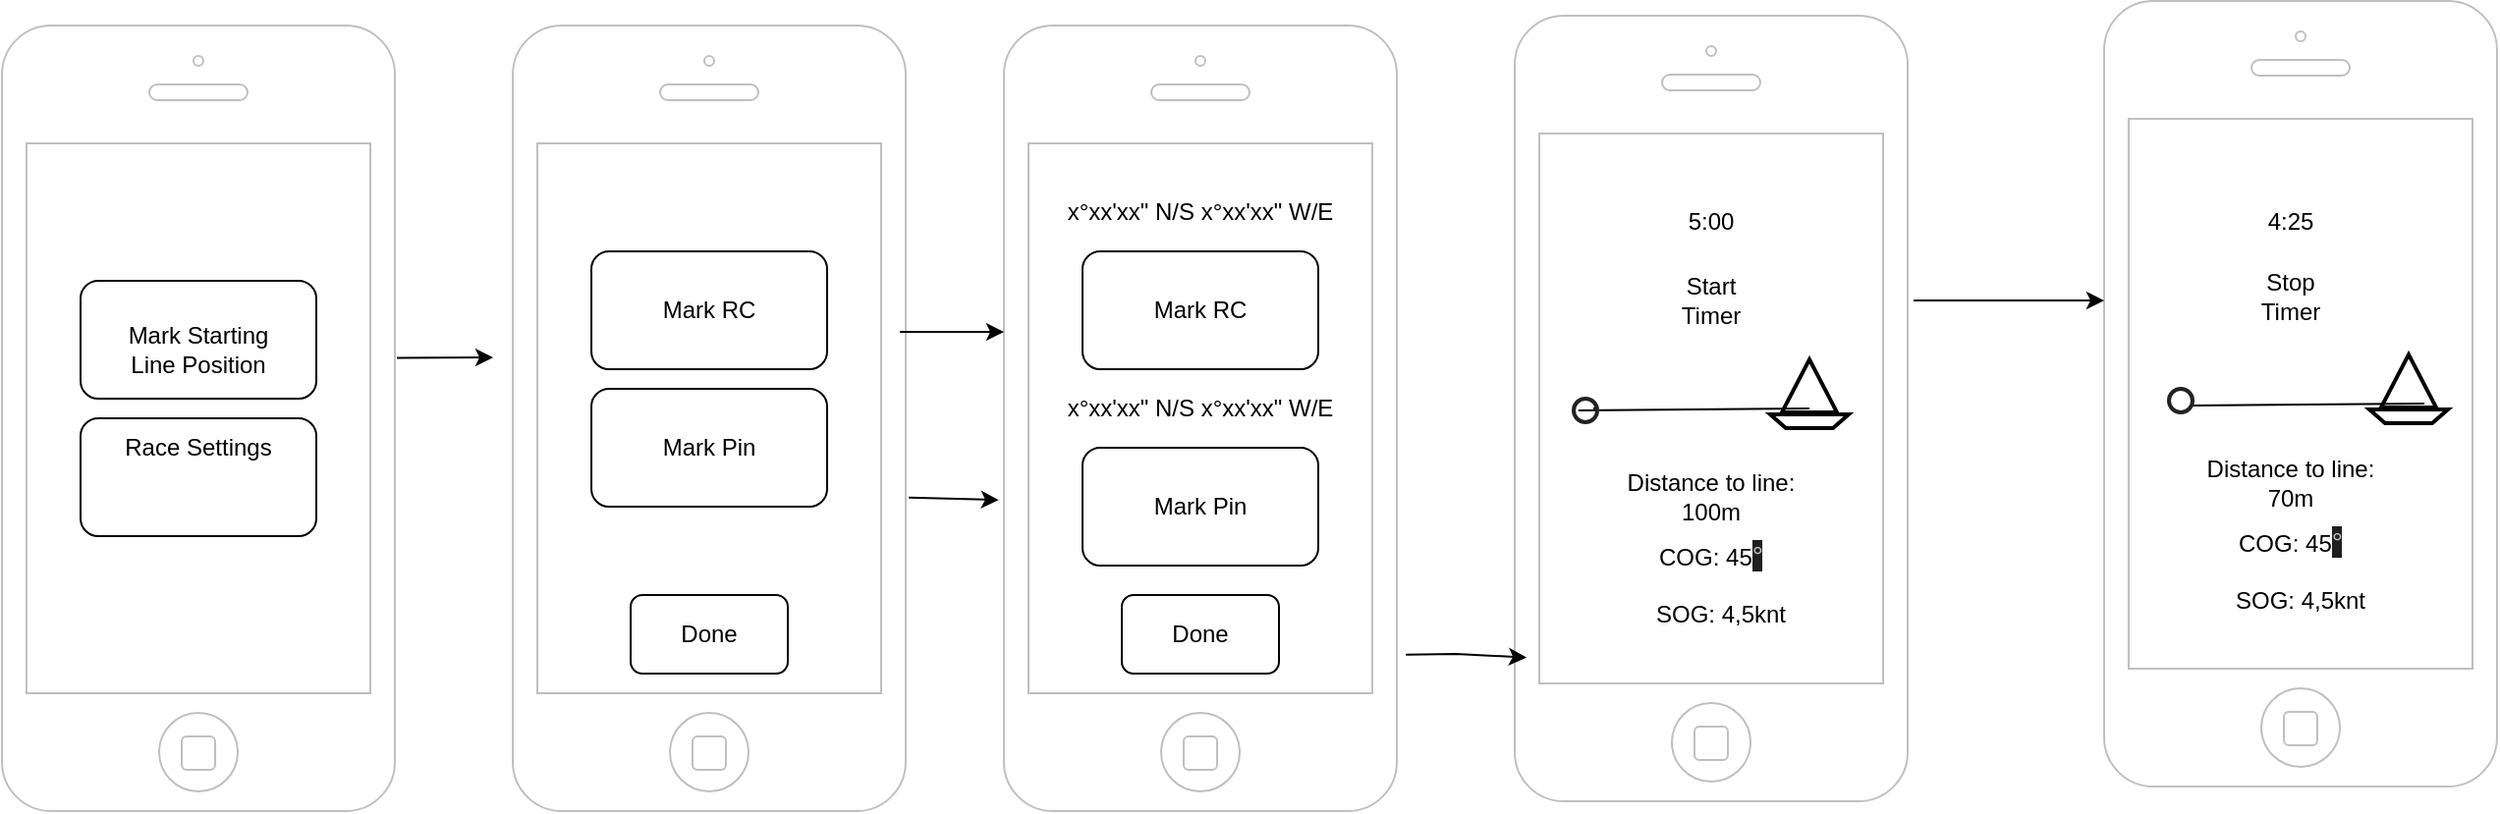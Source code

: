 <mxfile version="24.7.17">
  <diagram name="Page-1" id="Qmsqfayur9VRvceG9xc0">
    <mxGraphModel dx="1563" dy="932" grid="1" gridSize="10" guides="1" tooltips="1" connect="1" arrows="1" fold="1" page="1" pageScale="1" pageWidth="1654" pageHeight="2336" math="0" shadow="0">
      <root>
        <mxCell id="0" />
        <mxCell id="1" parent="0" />
        <mxCell id="iy4lIQVxWlbtmkeTVr29-3" value="" style="html=1;verticalLabelPosition=bottom;labelBackgroundColor=#ffffff;verticalAlign=top;shadow=0;dashed=0;strokeWidth=1;shape=mxgraph.ios7.misc.iphone;strokeColor=#c0c0c0;" vertex="1" parent="1">
          <mxGeometry x="70" y="80" width="200" height="400" as="geometry" />
        </mxCell>
        <mxCell id="iy4lIQVxWlbtmkeTVr29-4" value="" style="html=1;verticalLabelPosition=bottom;labelBackgroundColor=#ffffff;verticalAlign=top;shadow=0;dashed=0;strokeWidth=1;shape=mxgraph.ios7.misc.iphone;strokeColor=#c0c0c0;" vertex="1" parent="1">
          <mxGeometry x="330" y="80" width="200" height="400" as="geometry" />
        </mxCell>
        <mxCell id="iy4lIQVxWlbtmkeTVr29-5" value="" style="html=1;verticalLabelPosition=bottom;labelBackgroundColor=#ffffff;verticalAlign=top;shadow=0;dashed=0;strokeWidth=1;shape=mxgraph.ios7.misc.iphone;strokeColor=#c0c0c0;" vertex="1" parent="1">
          <mxGeometry x="580" y="80" width="200" height="400" as="geometry" />
        </mxCell>
        <mxCell id="iy4lIQVxWlbtmkeTVr29-6" value="Mark Starting Line Position" style="text;html=1;align=center;verticalAlign=middle;whiteSpace=wrap;rounded=0;" vertex="1" parent="1">
          <mxGeometry x="125" y="230" width="90" height="30" as="geometry" />
        </mxCell>
        <mxCell id="iy4lIQVxWlbtmkeTVr29-7" value="Race Settings" style="text;html=1;align=center;verticalAlign=middle;whiteSpace=wrap;rounded=0;" vertex="1" parent="1">
          <mxGeometry x="125" y="280" width="90" height="30" as="geometry" />
        </mxCell>
        <mxCell id="iy4lIQVxWlbtmkeTVr29-10" value="Mark RC" style="text;html=1;align=center;verticalAlign=middle;whiteSpace=wrap;rounded=0;" vertex="1" parent="1">
          <mxGeometry x="385" y="210" width="90" height="30" as="geometry" />
        </mxCell>
        <mxCell id="iy4lIQVxWlbtmkeTVr29-11" value="Mark Pin" style="text;html=1;align=center;verticalAlign=middle;whiteSpace=wrap;rounded=0;" vertex="1" parent="1">
          <mxGeometry x="385" y="280" width="90" height="30" as="geometry" />
        </mxCell>
        <mxCell id="iy4lIQVxWlbtmkeTVr29-12" value="" style="endArrow=classic;html=1;rounded=0;exitX=1.005;exitY=0.423;exitDx=0;exitDy=0;exitPerimeter=0;" edge="1" parent="1" source="iy4lIQVxWlbtmkeTVr29-3">
          <mxGeometry width="50" height="50" relative="1" as="geometry">
            <mxPoint x="410" y="360" as="sourcePoint" />
            <mxPoint x="320" y="249" as="targetPoint" />
          </mxGeometry>
        </mxCell>
        <mxCell id="iy4lIQVxWlbtmkeTVr29-14" value="" style="rounded=1;whiteSpace=wrap;html=1;fillColor=none;" vertex="1" parent="1">
          <mxGeometry x="110" y="210" width="120" height="60" as="geometry" />
        </mxCell>
        <mxCell id="iy4lIQVxWlbtmkeTVr29-15" value="" style="rounded=1;whiteSpace=wrap;html=1;fillColor=none;" vertex="1" parent="1">
          <mxGeometry x="110" y="280" width="120" height="60" as="geometry" />
        </mxCell>
        <mxCell id="iy4lIQVxWlbtmkeTVr29-16" value="" style="rounded=1;whiteSpace=wrap;html=1;fillColor=none;" vertex="1" parent="1">
          <mxGeometry x="370" y="195" width="120" height="60" as="geometry" />
        </mxCell>
        <mxCell id="iy4lIQVxWlbtmkeTVr29-17" value="" style="rounded=1;whiteSpace=wrap;html=1;fillColor=none;" vertex="1" parent="1">
          <mxGeometry x="370" y="265" width="120" height="60" as="geometry" />
        </mxCell>
        <mxCell id="iy4lIQVxWlbtmkeTVr29-18" value="" style="endArrow=classic;html=1;rounded=0;exitX=0.985;exitY=0.39;exitDx=0;exitDy=0;exitPerimeter=0;" edge="1" parent="1" source="iy4lIQVxWlbtmkeTVr29-4">
          <mxGeometry width="50" height="50" relative="1" as="geometry">
            <mxPoint x="480" y="380" as="sourcePoint" />
            <mxPoint x="580" y="236" as="targetPoint" />
          </mxGeometry>
        </mxCell>
        <mxCell id="iy4lIQVxWlbtmkeTVr29-19" value="" style="rounded=1;whiteSpace=wrap;html=1;fillColor=none;" vertex="1" parent="1">
          <mxGeometry x="620" y="195" width="120" height="60" as="geometry" />
        </mxCell>
        <mxCell id="iy4lIQVxWlbtmkeTVr29-20" value="" style="rounded=1;whiteSpace=wrap;html=1;fillColor=none;" vertex="1" parent="1">
          <mxGeometry x="620" y="295" width="120" height="60" as="geometry" />
        </mxCell>
        <mxCell id="iy4lIQVxWlbtmkeTVr29-21" value="x°xx&#39;xx&quot; N/S x°xx&#39;xx&quot; W/E" style="text;align=center;verticalAlign=middle;rounded=0;fontColor=default;whiteSpace=wrap;" vertex="1" parent="1">
          <mxGeometry x="610" y="160" width="140" height="30" as="geometry" />
        </mxCell>
        <mxCell id="iy4lIQVxWlbtmkeTVr29-22" value="x°xx&#39;xx&quot; N/S x°xx&#39;xx&quot; W/E" style="text;align=center;verticalAlign=middle;rounded=0;fontColor=default;whiteSpace=wrap;" vertex="1" parent="1">
          <mxGeometry x="610" y="260" width="140" height="30" as="geometry" />
        </mxCell>
        <mxCell id="iy4lIQVxWlbtmkeTVr29-23" value="Mark RC" style="text;html=1;align=center;verticalAlign=middle;whiteSpace=wrap;rounded=0;" vertex="1" parent="1">
          <mxGeometry x="650" y="210" width="60" height="30" as="geometry" />
        </mxCell>
        <mxCell id="iy4lIQVxWlbtmkeTVr29-24" value="Mark Pin" style="text;html=1;align=center;verticalAlign=middle;whiteSpace=wrap;rounded=0;" vertex="1" parent="1">
          <mxGeometry x="650" y="310" width="60" height="30" as="geometry" />
        </mxCell>
        <mxCell id="iy4lIQVxWlbtmkeTVr29-25" value="Done" style="rounded=1;whiteSpace=wrap;html=1;" vertex="1" parent="1">
          <mxGeometry x="390" y="370" width="80" height="40" as="geometry" />
        </mxCell>
        <mxCell id="iy4lIQVxWlbtmkeTVr29-27" value="Done" style="rounded=1;whiteSpace=wrap;html=1;" vertex="1" parent="1">
          <mxGeometry x="640" y="370" width="80" height="40" as="geometry" />
        </mxCell>
        <mxCell id="iy4lIQVxWlbtmkeTVr29-28" value="" style="endArrow=classic;html=1;rounded=0;exitX=1.008;exitY=0.601;exitDx=0;exitDy=0;exitPerimeter=0;entryX=-0.013;entryY=0.604;entryDx=0;entryDy=0;entryPerimeter=0;" edge="1" parent="1" source="iy4lIQVxWlbtmkeTVr29-4" target="iy4lIQVxWlbtmkeTVr29-5">
          <mxGeometry width="50" height="50" relative="1" as="geometry">
            <mxPoint x="537" y="246" as="sourcePoint" />
            <mxPoint x="590" y="246" as="targetPoint" />
          </mxGeometry>
        </mxCell>
        <mxCell id="iy4lIQVxWlbtmkeTVr29-29" value="" style="html=1;verticalLabelPosition=bottom;labelBackgroundColor=#ffffff;verticalAlign=top;shadow=0;dashed=0;strokeWidth=1;shape=mxgraph.ios7.misc.iphone;strokeColor=#c0c0c0;" vertex="1" parent="1">
          <mxGeometry x="840" y="75" width="200" height="400" as="geometry" />
        </mxCell>
        <mxCell id="iy4lIQVxWlbtmkeTVr29-30" value="" style="endArrow=classic;html=1;rounded=0;exitX=1.023;exitY=0.801;exitDx=0;exitDy=0;exitPerimeter=0;entryX=0.03;entryY=0.817;entryDx=0;entryDy=0;entryPerimeter=0;" edge="1" parent="1" source="iy4lIQVxWlbtmkeTVr29-5" target="iy4lIQVxWlbtmkeTVr29-29">
          <mxGeometry width="50" height="50" relative="1" as="geometry">
            <mxPoint x="542" y="330" as="sourcePoint" />
            <mxPoint x="810" y="390" as="targetPoint" />
            <Array as="points">
              <mxPoint x="810" y="400" />
            </Array>
          </mxGeometry>
        </mxCell>
        <mxCell id="iy4lIQVxWlbtmkeTVr29-31" value="5:00" style="text;html=1;align=center;verticalAlign=middle;whiteSpace=wrap;rounded=0;" vertex="1" parent="1">
          <mxGeometry x="910" y="165" width="60" height="30" as="geometry" />
        </mxCell>
        <mxCell id="iy4lIQVxWlbtmkeTVr29-32" value="Start Timer" style="text;html=1;align=center;verticalAlign=middle;whiteSpace=wrap;rounded=0;" vertex="1" parent="1">
          <mxGeometry x="910" y="205" width="60" height="30" as="geometry" />
        </mxCell>
        <mxCell id="iy4lIQVxWlbtmkeTVr29-33" value="COG: 45&lt;span style=&quot;caret-color: rgb(191, 191, 191); color: rgb(191, 191, 191); font-family: Arial, sans-serif; font-size: 14px; text-align: left; background-color: rgb(31, 31, 31);&quot;&gt;°&lt;/span&gt;" style="text;html=1;align=center;verticalAlign=middle;whiteSpace=wrap;rounded=0;" vertex="1" parent="1">
          <mxGeometry x="910" y="335" width="60" height="30" as="geometry" />
        </mxCell>
        <mxCell id="iy4lIQVxWlbtmkeTVr29-34" value="SOG: 4,5knt" style="text;html=1;align=center;verticalAlign=middle;whiteSpace=wrap;rounded=0;" vertex="1" parent="1">
          <mxGeometry x="910" y="365" width="70" height="30" as="geometry" />
        </mxCell>
        <mxCell id="iy4lIQVxWlbtmkeTVr29-35" value="Distance to line: 100m" style="text;html=1;align=center;verticalAlign=middle;whiteSpace=wrap;rounded=0;" vertex="1" parent="1">
          <mxGeometry x="890" y="305" width="100" height="30" as="geometry" />
        </mxCell>
        <mxCell id="iy4lIQVxWlbtmkeTVr29-37" value="" style="endArrow=none;html=1;rounded=0;entryX=0.2;entryY=0.5;entryDx=0;entryDy=0;entryPerimeter=0;" edge="1" parent="1" source="iy4lIQVxWlbtmkeTVr29-40" target="iy4lIQVxWlbtmkeTVr29-29">
          <mxGeometry width="50" height="50" relative="1" as="geometry">
            <mxPoint x="990" y="275" as="sourcePoint" />
            <mxPoint x="1010" y="270" as="targetPoint" />
            <Array as="points" />
          </mxGeometry>
        </mxCell>
        <mxCell id="iy4lIQVxWlbtmkeTVr29-38" value="" style="verticalLabelPosition=bottom;html=1;verticalAlign=top;strokeWidth=2;shape=mxgraph.lean_mapping.boat_shipment;align=center;" vertex="1" parent="1">
          <mxGeometry x="970" y="250" width="40" height="35" as="geometry" />
        </mxCell>
        <mxCell id="iy4lIQVxWlbtmkeTVr29-41" value="" style="endArrow=none;html=1;rounded=0;entryX=0.2;entryY=0.5;entryDx=0;entryDy=0;entryPerimeter=0;" edge="1" parent="1" target="iy4lIQVxWlbtmkeTVr29-40">
          <mxGeometry width="50" height="50" relative="1" as="geometry">
            <mxPoint x="990" y="275" as="sourcePoint" />
            <mxPoint x="880" y="275" as="targetPoint" />
            <Array as="points" />
          </mxGeometry>
        </mxCell>
        <mxCell id="iy4lIQVxWlbtmkeTVr29-40" value="" style="html=1;verticalLabelPosition=bottom;labelBackgroundColor=#ffffff;verticalAlign=top;shadow=0;dashed=0;strokeWidth=2;shape=mxgraph.ios7.misc.circle;strokeColor=#222222;fillColor=none;" vertex="1" parent="1">
          <mxGeometry x="870" y="270" width="12" height="12" as="geometry" />
        </mxCell>
        <mxCell id="iy4lIQVxWlbtmkeTVr29-42" value="" style="html=1;verticalLabelPosition=bottom;labelBackgroundColor=#ffffff;verticalAlign=top;shadow=0;dashed=0;strokeWidth=1;shape=mxgraph.ios7.misc.iphone;strokeColor=#c0c0c0;" vertex="1" parent="1">
          <mxGeometry x="1140" y="67.5" width="200" height="400" as="geometry" />
        </mxCell>
        <mxCell id="iy4lIQVxWlbtmkeTVr29-45" value="Stop Timer" style="text;html=1;align=center;verticalAlign=middle;whiteSpace=wrap;rounded=0;" vertex="1" parent="1">
          <mxGeometry x="1205" y="202.5" width="60" height="30" as="geometry" />
        </mxCell>
        <mxCell id="iy4lIQVxWlbtmkeTVr29-47" value="" style="verticalLabelPosition=bottom;html=1;verticalAlign=top;strokeWidth=2;shape=mxgraph.lean_mapping.boat_shipment;align=center;" vertex="1" parent="1">
          <mxGeometry x="1275" y="247.5" width="40" height="35" as="geometry" />
        </mxCell>
        <mxCell id="iy4lIQVxWlbtmkeTVr29-48" value="" style="endArrow=none;html=1;rounded=0;entryX=0.2;entryY=0.5;entryDx=0;entryDy=0;entryPerimeter=0;" edge="1" parent="1">
          <mxGeometry width="50" height="50" relative="1" as="geometry">
            <mxPoint x="1303" y="272.5" as="sourcePoint" />
            <mxPoint x="1185" y="273.5" as="targetPoint" />
            <Array as="points" />
          </mxGeometry>
        </mxCell>
        <mxCell id="iy4lIQVxWlbtmkeTVr29-49" value="" style="html=1;verticalLabelPosition=bottom;labelBackgroundColor=#ffffff;verticalAlign=top;shadow=0;dashed=0;strokeWidth=2;shape=mxgraph.ios7.misc.circle;strokeColor=#222222;fillColor=none;" vertex="1" parent="1">
          <mxGeometry x="1173" y="265" width="12" height="12" as="geometry" />
        </mxCell>
        <mxCell id="iy4lIQVxWlbtmkeTVr29-51" value="COG: 45&lt;span style=&quot;caret-color: rgb(191, 191, 191); color: rgb(191, 191, 191); font-family: Arial, sans-serif; font-size: 14px; text-align: left; background-color: rgb(31, 31, 31);&quot;&gt;°&lt;/span&gt;" style="text;html=1;align=center;verticalAlign=middle;whiteSpace=wrap;rounded=0;" vertex="1" parent="1">
          <mxGeometry x="1205" y="327.5" width="60" height="30" as="geometry" />
        </mxCell>
        <mxCell id="iy4lIQVxWlbtmkeTVr29-52" value="SOG: 4,5knt" style="text;html=1;align=center;verticalAlign=middle;whiteSpace=wrap;rounded=0;" vertex="1" parent="1">
          <mxGeometry x="1205" y="357.5" width="70" height="30" as="geometry" />
        </mxCell>
        <mxCell id="iy4lIQVxWlbtmkeTVr29-53" value="Distance to line: 70m" style="text;html=1;align=center;verticalAlign=middle;whiteSpace=wrap;rounded=0;" vertex="1" parent="1">
          <mxGeometry x="1185" y="297.5" width="100" height="30" as="geometry" />
        </mxCell>
        <mxCell id="iy4lIQVxWlbtmkeTVr29-54" value="" style="endArrow=classic;html=1;rounded=0;" edge="1" parent="1">
          <mxGeometry width="50" height="50" relative="1" as="geometry">
            <mxPoint x="1043" y="220" as="sourcePoint" />
            <mxPoint x="1140" y="220" as="targetPoint" />
          </mxGeometry>
        </mxCell>
        <mxCell id="iy4lIQVxWlbtmkeTVr29-55" value="4:25" style="text;html=1;align=center;verticalAlign=middle;whiteSpace=wrap;rounded=0;" vertex="1" parent="1">
          <mxGeometry x="1205" y="165" width="60" height="30" as="geometry" />
        </mxCell>
      </root>
    </mxGraphModel>
  </diagram>
</mxfile>
